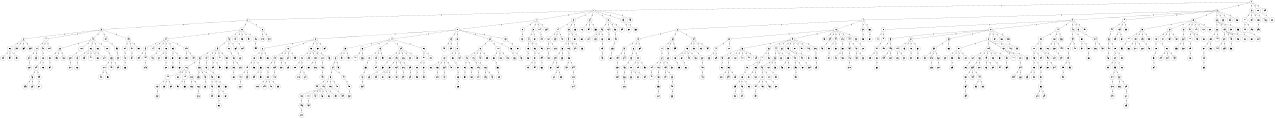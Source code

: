 graph G {
size="8.5,11;"
ratio = "expand;"
fixedsize="true;"
overlap="scale;"
node[shape=circle,width=.12,hight=.12,fontsize=12]
edge[fontsize=12]

0[label=" 0" color=black, pos="1.2891561,2.5296377!"];
1[label=" 1" color=black, pos="0.22985963,1.612766!"];
2[label=" 2" color=black, pos="1.7740941,0.088610846!"];
3[label=" 3" color=black, pos="2.5357298,2.0804408!"];
4[label=" 4" color=black, pos="1.9607809,2.0006525!"];
5[label=" 5" color=black, pos="1.0473861,1.2928749!"];
6[label=" 6" color=black, pos="1.193694,0.221572!"];
7[label=" 7" color=black, pos="0.63523016,1.464114!"];
8[label=" 8" color=black, pos="0.15183178,2.0282342!"];
9[label=" 9" color=black, pos="1.4302392,1.84769!"];
10[label=" 10" color=black, pos="1.0699763,0.71617069!"];
11[label=" 11" color=black, pos="0.28895199,0.51040862!"];
12[label=" 12" color=black, pos="0.33538658,2.9920928!"];
13[label=" 13" color=black, pos="2.2116177,0.99898541!"];
14[label=" 14" color=black, pos="2.8797845,0.18134596!"];
15[label=" 15" color=black, pos="1.0774977,0.43940087!"];
16[label=" 16" color=black, pos="1.6392118,1.6110209!"];
17[label=" 17" color=black, pos="1.1086353,1.2737843!"];
18[label=" 18" color=black, pos="0.39501183,1.7843178!"];
19[label=" 19" color=black, pos="0.78656646,2.9336967!"];
20[label=" 20" color=black, pos="2.8057876,0.50472575!"];
21[label=" 21" color=black, pos="1.2107572,0.42271697!"];
22[label=" 22" color=black, pos="0.72426857,1.6055564!"];
23[label=" 23" color=black, pos="0.24952295,1.0310958!"];
24[label=" 24" color=black, pos="1.5125923,2.9581857!"];
25[label=" 25" color=black, pos="0.10082761,0.79983935!"];
26[label=" 26" color=black, pos="0.22192501,1.1798033!"];
27[label=" 27" color=black, pos="2.8788837,1.1304445!"];
28[label=" 28" color=black, pos="0.039289448,1.7020765!"];
29[label=" 29" color=black, pos="0.13888144,2.3405884!"];
30[label=" 30" color=black, pos="1.7288564,2.6649163!"];
31[label=" 31" color=black, pos="0.99110207,1.8671141!"];
32[label=" 32" color=black, pos="2.3381287,0.12492209!"];
33[label=" 33" color=black, pos="1.0572698,1.9347958!"];
34[label=" 34" color=black, pos="1.5089186,0.28768627!"];
35[label=" 35" color=black, pos="1.228099,2.0724735!"];
36[label=" 36" color=black, pos="1.0533011,1.5174351!"];
37[label=" 37" color=black, pos="1.8993435,0.055332506!"];
38[label=" 38" color=black, pos="0.80416837,0.60657936!"];
39[label=" 39" color=black, pos="0.41626086,1.2989649!"];
40[label=" 40" color=black, pos="0.29899325,0.19334592!"];
41[label=" 41" color=black, pos="2.3486484,2.6354578!"];
42[label=" 42" color=black, pos="1.2427407,1.2453693!"];
43[label=" 43" color=black, pos="0.3412749,2.7382281!"];
44[label=" 44" color=black, pos="2.0923929,0.58675846!"];
45[label=" 45" color=black, pos="2.1136868,2.6199364!"];
46[label=" 46" color=black, pos="0.36233976,1.7131256!"];
47[label=" 47" color=black, pos="0.70020923,0.5329902!"];
48[label=" 48" color=black, pos="1.4359774,2.3554655!"];
49[label=" 49" color=black, pos="2.8544778,1.6421928!"];
50[label=" 50" color=black, pos="0.91406747,0.56805825!"];
51[label=" 51" color=black, pos="1.2054049,0.64991834!"];
52[label=" 52" color=black, pos="1.5619496,1.2895342!"];
53[label=" 53" color=black, pos="0.87876777,1.5934915!"];
54[label=" 54" color=black, pos="2.1359864,1.0197082!"];
55[label=" 55" color=black, pos="2.3187075,2.8353981!"];
56[label=" 56" color=black, pos="1.2790345,2.5393107!"];
57[label=" 57" color=black, pos="0.18178701,1.2307309!"];
58[label=" 58" color=black, pos="0.069065593,2.3511969!"];
59[label=" 59" color=black, pos="0.10507548,2.5722683!"];
60[label=" 60" color=black, pos="1.237792,0.34266144!"];
61[label=" 61" color=black, pos="0.77127319,0.3576673!"];
62[label=" 62" color=black, pos="2.2427701,0.74345524!"];
63[label=" 63" color=black, pos="2.9300738,0.31616252!"];
64[label=" 64" color=black, pos="0.76971701,1.3426206!"];
65[label=" 65" color=black, pos="0.036976718,0.047358494!"];
66[label=" 66" color=black, pos="0.37214057,0.38051283!"];
67[label=" 67" color=black, pos="2.3996705,1.1442411!"];
68[label=" 68" color=black, pos="1.8145837,1.7540223!"];
69[label=" 69" color=black, pos="1.4230555,0.49311649!"];
70[label=" 70" color=black, pos="2.4890651,0.22730315!"];
71[label=" 71" color=black, pos="1.8154251,2.6282472!"];
72[label=" 72" color=black, pos="0.39893889,2.5366461!"];
73[label=" 73" color=black, pos="0.54421921,2.5419579!"];
74[label=" 74" color=black, pos="2.98256,1.3935758!"];
75[label=" 75" color=black, pos="0.8752519,2.019693!"];
76[label=" 76" color=black, pos="2.0247195,2.2756925!"];
77[label=" 77" color=black, pos="1.8854049,1.1136006!"];
78[label=" 78" color=black, pos="1.0053807,0.79360883!"];
79[label=" 79" color=black, pos="0.8843694,0.40594791!"];
80[label=" 80" color=black, pos="0.39272375,2.7192239!"];
81[label=" 81" color=black, pos="0.52659864,2.8533027!"];
82[label=" 82" color=black, pos="0.18365256,1.8913891!"];
83[label=" 83" color=black, pos="0.78469552,2.7487401!"];
84[label=" 84" color=black, pos="1.6847975,1.25719!"];
85[label=" 85" color=black, pos="2.7932415,1.9446723!"];
86[label=" 86" color=black, pos="2.7116943,1.619428!"];
87[label=" 87" color=black, pos="2.1601372,1.879372!"];
88[label=" 88" color=black, pos="2.96797,1.4898039!"];
89[label=" 89" color=black, pos="1.8597777,0.0037272135!"];
90[label=" 90" color=black, pos="1.5899852,2.1023347!"];
91[label=" 91" color=black, pos="0.80619844,1.1840957!"];
92[label=" 92" color=black, pos="2.8755073,1.0611983!"];
93[label=" 93" color=black, pos="1.8120764,0.4673711!"];
94[label=" 94" color=black, pos="2.7441518,1.1198345!"];
95[label=" 95" color=black, pos="1.1121751,1.4571499!"];
96[label=" 96" color=black, pos="2.5978024,1.5747137!"];
97[label=" 97" color=black, pos="0.29006035,0.50101043!"];
98[label=" 98" color=black, pos="0.47355718,2.2547262!"];
99[label=" 99" color=black, pos="1.45442,0.77075151!"];
100[label=" 100" color=black, pos="1.8801077,0.99867618!"];
101[label=" 101" color=black, pos="1.8378204,1.2159549!"];
102[label=" 102" color=black, pos="1.5528464,1.4862611!"];
103[label=" 103" color=black, pos="2.3349958,1.7451665!"];
104[label=" 104" color=black, pos="2.8903647,2.3903784!"];
105[label=" 105" color=black, pos="2.898321,2.0604706!"];
106[label=" 106" color=black, pos="2.494734,2.6516338!"];
107[label=" 107" color=black, pos="0.75401881,1.2790813!"];
108[label=" 108" color=black, pos="0.25433513,2.3263107!"];
109[label=" 109" color=black, pos="2.7438048,2.6741277!"];
110[label=" 110" color=black, pos="0.87805487,2.9616727!"];
111[label=" 111" color=black, pos="0.10379972,2.1458489!"];
112[label=" 112" color=black, pos="2.0267194,2.1745895!"];
113[label=" 113" color=black, pos="1.4276162,2.2969187!"];
114[label=" 114" color=black, pos="1.5502569,1.8715042!"];
115[label=" 115" color=black, pos="1.3709379,1.9384023!"];
116[label=" 116" color=black, pos="0.42834292,1.7174285!"];
117[label=" 117" color=black, pos="2.8069785,1.4687989!"];
118[label=" 118" color=black, pos="2.5519449,2.8980841!"];
119[label=" 119" color=black, pos="2.1373107,1.6499091!"];
120[label=" 120" color=black, pos="0.58016035,1.0890705!"];
121[label=" 121" color=black, pos="1.0595586,2.9301267!"];
122[label=" 122" color=black, pos="1.3345417,2.9140912!"];
123[label=" 123" color=black, pos="0.95221629,2.3307525!"];
124[label=" 124" color=black, pos="2.1172064,1.5527069!"];
125[label=" 125" color=black, pos="1.4397372,1.6092182!"];
126[label=" 126" color=black, pos="1.4519773,1.6474267!"];
127[label=" 127" color=black, pos="0.5512353,0.7533181!"];
128[label=" 128" color=black, pos="0.12183429,0.13917216!"];
129[label=" 129" color=black, pos="1.2283778,2.7912083!"];
130[label=" 130" color=black, pos="0.87092969,0.26839899!"];
131[label=" 131" color=black, pos="0.55779294,0.20370519!"];
132[label=" 132" color=black, pos="0.6473325,0.59918418!"];
133[label=" 133" color=black, pos="1.7779178,0.078751731!"];
134[label=" 134" color=black, pos="1.7157047,2.8191831!"];
135[label=" 135" color=black, pos="1.0235142,0.39833563!"];
136[label=" 136" color=black, pos="1.4148898,2.3267414!"];
137[label=" 137" color=black, pos="0.60680664,0.20618709!"];
138[label=" 138" color=black, pos="2.8232492,0.30088232!"];
139[label=" 139" color=black, pos="1.0737376,0.056041461!"];
140[label=" 140" color=black, pos="1.2609996,1.8081397!"];
141[label=" 141" color=black, pos="0.86362805,1.2688126!"];
142[label=" 142" color=black, pos="0.61306991,2.8462727!"];
143[label=" 143" color=black, pos="0.66049694,2.7819326!"];
144[label=" 144" color=black, pos="1.7821162,2.7186544!"];
145[label=" 145" color=black, pos="0.22662368,0.86665915!"];
146[label=" 146" color=black, pos="1.3994276,1.430915!"];
147[label=" 147" color=black, pos="1.672129,1.1942353!"];
148[label=" 148" color=black, pos="1.1421821,2.972046!"];
149[label=" 149" color=black, pos="2.8892665,1.5851429!"];
150[label=" 150" color=black, pos="1.3288543,1.1389205!"];
151[label=" 151" color=black, pos="1.676024,1.0647381!"];
152[label=" 152" color=black, pos="2.0295271,1.847063!"];
153[label=" 153" color=black, pos="1.708234,2.3060237!"];
154[label=" 154" color=black, pos="1.8812636,0.58082674!"];
155[label=" 155" color=black, pos="0.22389519,2.4865212!"];
156[label=" 156" color=black, pos="1.777437,0.37188751!"];
157[label=" 157" color=black, pos="1.6994259,1.1690399!"];
158[label=" 158" color=black, pos="1.3884461,2.0176315!"];
159[label=" 159" color=black, pos="2.2288135,0.52261036!"];
160[label=" 160" color=black, pos="0.86576202,1.5144914!"];
161[label=" 161" color=black, pos="0.083395554,2.6816576!"];
162[label=" 162" color=black, pos="2.5574537,0.51805181!"];
163[label=" 163" color=black, pos="2.0375463,1.1474263!"];
164[label=" 164" color=black, pos="1.4631403,1.4816868!"];
165[label=" 165" color=black, pos="1.4763442,0.19084634!"];
166[label=" 166" color=black, pos="1.958687,0.92926049!"];
167[label=" 167" color=black, pos="2.2908474,0.44584106!"];
168[label=" 168" color=black, pos="2.8215442,1.7306054!"];
169[label=" 169" color=black, pos="0.78084748,0.86959898!"];
170[label=" 170" color=black, pos="1.6747473,2.1196502!"];
171[label=" 171" color=black, pos="2.3922238,0.5272769!"];
172[label=" 172" color=black, pos="1.7863902,2.0179302!"];
173[label=" 173" color=black, pos="2.6596903,0.12752475!"];
174[label=" 174" color=black, pos="2.4172544,1.8058778!"];
175[label=" 175" color=black, pos="2.5086561,1.8647111!"];
176[label=" 176" color=black, pos="1.2120513,2.2351401!"];
177[label=" 177" color=black, pos="0.0075794933,1.3312!"];
178[label=" 178" color=black, pos="2.4923899,1.3946204!"];
179[label=" 179" color=black, pos="2.7179266,1.7399778!"];
180[label=" 180" color=black, pos="2.9308609,0.76705116!"];
181[label=" 181" color=black, pos="1.9666845,0.20892856!"];
182[label=" 182" color=black, pos="0.95136114,2.0920407!"];
183[label=" 183" color=black, pos="0.26652517,1.7902175!"];
184[label=" 184" color=black, pos="2.5520683,1.4714752!"];
185[label=" 185" color=black, pos="1.1300967,1.2419746!"];
186[label=" 186" color=black, pos="1.2535253,1.5071003!"];
187[label=" 187" color=black, pos="1.5584922,2.4757686!"];
188[label=" 188" color=black, pos="1.0049861,2.0799045!"];
189[label=" 189" color=black, pos="2.1373957,2.3556095!"];
190[label=" 190" color=black, pos="2.3036393,1.548774!"];
191[label=" 191" color=black, pos="0.40440201,0.04874095!"];
192[label=" 192" color=black, pos="1.3643492,2.5161182!"];
193[label=" 193" color=black, pos="0.32289131,0.11693261!"];
194[label=" 194" color=black, pos="1.3946878,1.5478685!"];
195[label=" 195" color=black, pos="0.87111102,0.44253321!"];
196[label=" 196" color=black, pos="0.26645685,2.8477677!"];
197[label=" 197" color=black, pos="2.8112707,0.49260935!"];
198[label=" 198" color=black, pos="2.6510274,1.6850745!"];
199[label=" 199" color=black, pos="2.380375,2.0118998!"];
200[label=" 200" color=black, pos="2.2540316,2.2391702!"];
201[label=" 201" color=black, pos="0.28611075,1.1533395!"];
202[label=" 202" color=black, pos="2.9801357,2.6339785!"];
203[label=" 203" color=black, pos="0.7248451,1.7273439!"];
204[label=" 204" color=black, pos="2.5989494,1.3951545!"];
205[label=" 205" color=black, pos="0.77848876,2.5251301!"];
206[label=" 206" color=black, pos="0.92914723,0.48494557!"];
207[label=" 207" color=black, pos="2.9440201,2.0542464!"];
208[label=" 208" color=black, pos="2.0248633,1.7749747!"];
209[label=" 209" color=black, pos="2.6495195,1.9917726!"];
210[label=" 210" color=black, pos="0.62952222,0.48090198!"];
211[label=" 211" color=black, pos="0.70226286,2.3456693!"];
212[label=" 212" color=black, pos="0.78335738,2.7114324!"];
213[label=" 213" color=black, pos="2.6285876,2.9913623!"];
214[label=" 214" color=black, pos="2.4467671,0.86725702!"];
215[label=" 215" color=black, pos="2.9731532,2.588839!"];
216[label=" 216" color=black, pos="2.2149201,1.3089905!"];
217[label=" 217" color=black, pos="1.2921278,1.4940948!"];
218[label=" 218" color=black, pos="2.9265142,0.27601738!"];
219[label=" 219" color=black, pos="1.1832426,0.9299893!"];
220[label=" 220" color=black, pos="1.3625104,2.5284461!"];
221[label=" 221" color=black, pos="0.87798417,2.5488328!"];
222[label=" 222" color=black, pos="0.99611628,2.7155385!"];
223[label=" 223" color=black, pos="0.33759327,0.96728595!"];
224[label=" 224" color=black, pos="1.6681911,1.4169529!"];
225[label=" 225" color=black, pos="0.57703951,2.881969!"];
226[label=" 226" color=black, pos="1.8860445,2.1323307!"];
227[label=" 227" color=black, pos="1.7796731,0.035887058!"];
228[label=" 228" color=black, pos="1.7037417,2.1332815!"];
229[label=" 229" color=black, pos="0.084141585,2.9064771!"];
230[label=" 230" color=black, pos="1.0982041,1.0495273!"];
231[label=" 231" color=black, pos="0.92639316,1.9883107!"];
232[label=" 232" color=black, pos="2.2930897,1.5549033!"];
233[label=" 233" color=black, pos="2.3163114,2.3736829!"];
234[label=" 234" color=black, pos="2.5948587,0.27164294!"];
235[label=" 235" color=black, pos="2.5683336,1.5167152!"];
236[label=" 236" color=black, pos="1.8718632,2.8538011!"];
237[label=" 237" color=black, pos="2.332111,0.036262625!"];
238[label=" 238" color=black, pos="0.38229383,1.8661124!"];
239[label=" 239" color=black, pos="1.1026033,2.9032713!"];
240[label=" 240" color=black, pos="1.2596868,2.2658222!"];
241[label=" 241" color=black, pos="0.89504683,1.778354!"];
242[label=" 242" color=black, pos="1.1455188,1.8644373!"];
243[label=" 243" color=black, pos="1.3575269,2.9859276!"];
244[label=" 244" color=black, pos="1.0311493,0.18539488!"];
245[label=" 245" color=black, pos="0.60000679,0.79357527!"];
246[label=" 246" color=black, pos="0.30744746,0.29098761!"];
247[label=" 247" color=black, pos="1.5141107,1.8057437!"];
248[label=" 248" color=black, pos="0.65243342,1.3497956!"];
249[label=" 249" color=black, pos="1.7110711,1.0373858!"];
250[label=" 250" color=black, pos="2.1781465,0.57044218!"];
251[label=" 251" color=black, pos="0.28297564,2.7650636!"];
252[label=" 252" color=black, pos="0.39609836,1.6773851!"];
253[label=" 253" color=black, pos="0.17211598,1.9784058!"];
254[label=" 254" color=black, pos="0.13064806,2.8896142!"];
255[label=" 255" color=black, pos="2.4636523,2.4185563!"];
256[label=" 256" color=black, pos="0.76692381,1.6635659!"];
257[label=" 257" color=black, pos="0.89650153,1.3345848!"];
258[label=" 258" color=black, pos="0.60277479,2.6103216!"];
259[label=" 259" color=black, pos="0.46139667,1.1998753!"];
260[label=" 260" color=black, pos="1.3258436,2.8536002!"];
261[label=" 261" color=black, pos="0.34822089,2.9775231!"];
262[label=" 262" color=black, pos="2.1013993,0.12362775!"];
263[label=" 263" color=black, pos="0.56249508,0.68113729!"];
264[label=" 264" color=black, pos="0.31053597,0.80741379!"];
265[label=" 265" color=black, pos="2.0456549,0.28168558!"];
266[label=" 266" color=black, pos="1.0470255,2.5341801!"];
267[label=" 267" color=black, pos="0.26739232,0.36591718!"];
268[label=" 268" color=black, pos="2.611316,2.0911956!"];
269[label=" 269" color=black, pos="1.0515233,2.4384058!"];
270[label=" 270" color=black, pos="1.9358559,1.7179743!"];
271[label=" 271" color=black, pos="0.10421761,1.8277698!"];
272[label=" 272" color=black, pos="1.7438148,0.62179108!"];
273[label=" 273" color=black, pos="1.7771822,1.4378994!"];
274[label=" 274" color=black, pos="1.7954838,0.33262982!"];
275[label=" 275" color=black, pos="2.706135,0.65611209!"];
276[label=" 276" color=black, pos="0.91806437,2.2769879!"];
277[label=" 277" color=black, pos="0.81602633,2.1225104!"];
278[label=" 278" color=black, pos="2.2774272,2.2502331!"];
279[label=" 279" color=black, pos="2.2395962,2.7963984!"];
280[label=" 280" color=black, pos="1.7131866,2.7728807!"];
281[label=" 281" color=black, pos="2.3216662,1.3145765!"];
282[label=" 282" color=black, pos="0.18285964,1.1800261!"];
283[label=" 283" color=black, pos="1.3457533,0.2064457!"];
284[label=" 284" color=black, pos="2.5834459,1.2334053!"];
285[label=" 285" color=black, pos="0.19882726,0.1513544!"];
286[label=" 286" color=black, pos="0.19640032,1.8578994!"];
287[label=" 287" color=black, pos="1.4795905,1.4194075!"];
288[label=" 288" color=black, pos="2.0724873,0.68314597!"];
289[label=" 289" color=black, pos="2.4030682,0.51130346!"];
290[label=" 290" color=black, pos="2.6449287,2.4749225!"];
291[label=" 291" color=black, pos="1.5274678,1.2544997!"];
292[label=" 292" color=black, pos="1.1648018,2.5103858!"];
293[label=" 293" color=black, pos="1.8438207,2.8398836!"];
294[label=" 294" color=black, pos="2.0633278,2.4762175!"];
295[label=" 295" color=black, pos="2.3520807,2.7356955!"];
296[label=" 296" color=black, pos="1.0879131,1.8187215!"];
297[label=" 297" color=black, pos="2.4165639,1.0769092!"];
298[label=" 298" color=black, pos="1.0213545,1.0521746!"];
299[label=" 299" color=black, pos="1.2332,2.6597359!"];
300[label=" 300" color=black, pos="0.79457932,1.7616308!"];
301[label=" 301" color=black, pos="1.831862,1.6786211!"];
302[label=" 302" color=black, pos="0.29929727,0.4381081!"];
303[label=" 303" color=black, pos="2.0504636,0.075945975!"];
304[label=" 304" color=black, pos="1.592645,0.62935814!"];
305[label=" 305" color=black, pos="1.2246924,1.0707016!"];
306[label=" 306" color=black, pos="2.2580991,1.7948692!"];
307[label=" 307" color=black, pos="1.4295505,1.8893008!"];
308[label=" 308" color=black, pos="2.6247268,1.8625299!"];
309[label=" 309" color=black, pos="2.2524459,0.35177859!"];
310[label=" 310" color=black, pos="1.6959896,2.2031212!"];
311[label=" 311" color=black, pos="2.9636903,1.88483!"];
312[label=" 312" color=black, pos="0.17373461,0.56554427!"];
313[label=" 313" color=black, pos="0.22045546,0.6444739!"];
314[label=" 314" color=black, pos="2.759122,2.9698535!"];
315[label=" 315" color=black, pos="0.89394816,0.41280235!"];
316[label=" 316" color=black, pos="1.5100859,2.9752638!"];
317[label=" 317" color=black, pos="2.8164832,0.31427501!"];
318[label=" 318" color=black, pos="2.1169291,2.2589259!"];
319[label=" 319" color=black, pos="2.7964633,0.63695468!"];
320[label=" 320" color=black, pos="0.65794403,1.3686249!"];
321[label=" 321" color=black, pos="0.83874478,2.356954!"];
322[label=" 322" color=black, pos="0.45244193,1.7865393!"];
323[label=" 323" color=black, pos="2.1859618,2.8650651!"];
324[label=" 324" color=black, pos="0.47467389,2.4585795!"];
325[label=" 325" color=black, pos="0.16737124,1.8036298!"];
326[label=" 326" color=black, pos="2.2902507,0.36491967!"];
327[label=" 327" color=black, pos="2.2063116,0.056911966!"];
328[label=" 328" color=black, pos="2.2043733,1.7426551!"];
329[label=" 329" color=black, pos="0.43863576,2.6409849!"];
330[label=" 330" color=black, pos="2.4264166,2.2374678!"];
331[label=" 331" color=black, pos="1.6268659,1.3084262!"];
332[label=" 332" color=black, pos="2.9428617,0.39269682!"];
333[label=" 333" color=black, pos="1.5398602,1.3945333!"];
334[label=" 334" color=black, pos="2.2588823,1.9168249!"];
335[label=" 335" color=black, pos="2.7613273,1.3294494!"];
336[label=" 336" color=black, pos="0.39927376,2.0088187!"];
337[label=" 337" color=black, pos="1.1717137,1.7289872!"];
338[label=" 338" color=black, pos="1.0773278,0.21050878!"];
339[label=" 339" color=black, pos="0.068987833,1.8057335!"];
340[label=" 340" color=black, pos="0.28594063,2.1220825!"];
341[label=" 341" color=black, pos="0.39475689,2.6559117!"];
342[label=" 342" color=black, pos="1.2760687,0.11883297!"];
343[label=" 343" color=black, pos="1.5464734,1.0030965!"];
344[label=" 344" color=black, pos="0.52038697,1.7836567!"];
345[label=" 345" color=black, pos="1.6617188,2.2902309!"];
346[label=" 346" color=black, pos="1.4790989,2.4432403!"];
347[label=" 347" color=black, pos="0.019674683,1.5599363!"];
348[label=" 348" color=black, pos="1.4474041,2.1314161!"];
349[label=" 349" color=black, pos="2.1986345,1.4958002!"];
350[label=" 350" color=black, pos="0.36006431,0.51209907!"];
351[label=" 351" color=black, pos="1.0629156,0.85228485!"];
352[label=" 352" color=black, pos="1.5271108,0.27540317!"];
353[label=" 353" color=black, pos="0.14858542,1.9278763!"];
354[label=" 354" color=black, pos="1.0663738,0.17577102!"];
355[label=" 355" color=black, pos="1.6200904,0.39166383!"];
356[label=" 356" color=black, pos="2.417726,1.9096556!"];
357[label=" 357" color=black, pos="2.3104077,1.0910636!"];
358[label=" 358" color=black, pos="1.0200889,0.57700973!"];
359[label=" 359" color=black, pos="2.1183582,1.666307!"];
360[label=" 360" color=black, pos="1.0652361,1.8342987!"];
361[label=" 361" color=black, pos="2.5073443,2.8415058!"];
362[label=" 362" color=black, pos="2.1332917,0.65976663!"];
363[label=" 363" color=black, pos="1.7529841,0.82087668!"];
364[label=" 364" color=black, pos="1.5745104,0.78707058!"];
365[label=" 365" color=black, pos="1.1359881,0.55539015!"];
366[label=" 366" color=black, pos="2.4812968,1.2390814!"];
367[label=" 367" color=black, pos="1.5616945,2.2451241!"];
368[label=" 368" color=black, pos="0.8470986,1.8407521!"];
369[label=" 369" color=black, pos="1.8415979,0.92816099!"];
370[label=" 370" color=black, pos="1.6995348,0.72827167!"];
371[label=" 371" color=black, pos="1.6393581,1.623229!"];
372[label=" 372" color=black, pos="2.2796806,2.0987866!"];
373[label=" 373" color=black, pos="1.2884337,1.5717456!"];
374[label=" 374" color=black, pos="0.78657664,2.3693855!"];
375[label=" 375" color=black, pos="1.7162155,1.9752017!"];
376[label=" 376" color=black, pos="2.6939325,1.917757!"];
377[label=" 377" color=black, pos="0.49821163,1.51042!"];
378[label=" 378" color=black, pos="2.4338456,0.65026526!"];
379[label=" 379" color=black, pos="2.78784,2.2870722!"];
380[label=" 380" color=black, pos="0.68379382,2.4831893!"];
381[label=" 381" color=black, pos="2.0400356,2.7419581!"];
382[label=" 382" color=black, pos="0.86576205,2.1748833!"];
383[label=" 383" color=black, pos="1.7258533,0.14529164!"];
384[label=" 384" color=black, pos="1.9660387,0.95531622!"];
385[label=" 385" color=black, pos="1.9089666,2.6619967!"];
386[label=" 386" color=black, pos="0.7044279,2.4160159!"];
387[label=" 387" color=black, pos="0.58575623,1.5597886!"];
388[label=" 388" color=black, pos="1.0889469,0.2417776!"];
389[label=" 389" color=black, pos="0.097912878,2.9555947!"];
390[label=" 390" color=black, pos="2.0950792,2.5456525!"];
391[label=" 391" color=black, pos="1.280563,2.2407183!"];
392[label=" 392" color=black, pos="2.7539927,2.710852!"];
393[label=" 393" color=black, pos="2.6617707,2.0057715!"];
394[label=" 394" color=black, pos="2.6851107,0.85846655!"];
395[label=" 395" color=black, pos="1.1248754,2.540417!"];
396[label=" 396" color=black, pos="0.46123302,2.3428047!"];
397[label=" 397" color=black, pos="0.76593027,2.5228208!"];
398[label=" 398" color=black, pos="0.42887736,0.681942!"];
399[label=" 399" color=black, pos="2.7594174,1.956042!"];
400[label=" 400" color=black, pos="0.11869478,2.1763694!"];
401[label=" 401" color=black, pos="2.0397427,2.1466641!"];
402[label=" 402" color=black, pos="0.60392821,2.9957204!"];
403[label=" 403" color=black, pos="2.4233858,1.9426259!"];
404[label=" 404" color=black, pos="0.31833204,2.4437647!"];
405[label=" 405" color=black, pos="1.5838299,1.9452718!"];
406[label=" 406" color=black, pos="1.0350588,0.72214763!"];
407[label=" 407" color=black, pos="2.5498741,0.3078863!"];
408[label=" 408" color=black, pos="1.3450836,0.44903439!"];
409[label=" 409" color=black, pos="0.66639656,0.10967985!"];
410[label=" 410" color=black, pos="1.6008292,0.99912837!"];
411[label=" 411" color=black, pos="2.6415377,0.90883382!"];
412[label=" 412" color=black, pos="0.2271848,1.0441321!"];
413[label=" 413" color=black, pos="1.3191841,1.823722!"];
414[label=" 414" color=black, pos="2.6166177,2.1487191!"];
415[label=" 415" color=black, pos="2.2240593,0.83506068!"];
416[label=" 416" color=black, pos="1.9408611,2.9539693!"];
417[label=" 417" color=black, pos="0.8797936,0.87758239!"];
418[label=" 418" color=black, pos="2.1690495,2.5048378!"];
419[label=" 419" color=black, pos="2.818465,1.7704569!"];
420[label=" 420" color=black, pos="1.7662702,0.85666455!"];
421[label=" 421" color=black, pos="0.80399283,2.4396971!"];
422[label=" 422" color=black, pos="1.2262563,0.58710233!"];
423[label=" 423" color=black, pos="2.0450215,1.0194585!"];
424[label=" 424" color=black, pos="0.70625808,2.5931402!"];
425[label=" 425" color=black, pos="1.037077,2.0666745!"];
426[label=" 426" color=black, pos="0.34743335,0.016713654!"];
427[label=" 427" color=black, pos="0.98518396,0.21154815!"];
428[label=" 428" color=black, pos="2.6017595,0.83690837!"];
429[label=" 429" color=black, pos="2.7485993,2.8263629!"];
430[label=" 430" color=black, pos="2.8650216,1.4251711!"];
431[label=" 431" color=black, pos="0.8356282,2.8959258!"];
432[label=" 432" color=black, pos="0.41805751,2.127938!"];
433[label=" 433" color=black, pos="0.95978856,2.661261!"];
434[label=" 434" color=black, pos="1.7661248,1.4731203!"];
435[label=" 435" color=black, pos="0.46514525,2.5027629!"];
436[label=" 436" color=black, pos="0.75288112,2.4726571!"];
437[label=" 437" color=black, pos="0.6162767,1.476336!"];
438[label=" 438" color=black, pos="1.7124852,1.3913415!"];
439[label=" 439" color=black, pos="2.3461368,0.089999645!"];
440[label=" 440" color=black, pos="0.77633324,0.21932881!"];
441[label=" 441" color=black, pos="1.4125501,2.0433437!"];
442[label=" 442" color=black, pos="2.5585645,0.92998358!"];
443[label=" 443" color=black, pos="0.2011324,0.090614555!"];
444[label=" 444" color=black, pos="2.7724177,0.45549392!"];
445[label=" 445" color=black, pos="0.86229163,2.8699927!"];
446[label=" 446" color=black, pos="0.833337,2.1228902!"];
447[label=" 447" color=black, pos="2.5486015,0.94366802!"];
448[label=" 448" color=black, pos="0.43082741,0.0610565!"];
449[label=" 449" color=black, pos="1.0435867,0.022052329!"];
450[label=" 450" color=black, pos="0.62086419,1.625861!"];
451[label=" 451" color=black, pos="0.38478234,2.7760101!"];
452[label=" 452" color=black, pos="0.27974723,0.54589436!"];
453[label=" 453" color=black, pos="2.1633339,1.7168156!"];
454[label=" 454" color=black, pos="0.67722126,2.1761447!"];
455[label=" 455" color=black, pos="2.0525956,0.55075743!"];
456[label=" 456" color=black, pos="1.2828095,0.32680049!"];
457[label=" 457" color=black, pos="1.7162141,1.9285474!"];
458[label=" 458" color=black, pos="2.3008887,0.15907491!"];
459[label=" 459" color=black, pos="2.270884,1.8428711!"];
460[label=" 460" color=black, pos="2.166589,0.69267011!"];
461[label=" 461" color=black, pos="2.8046525,1.3265939!"];
462[label=" 462" color=black, pos="1.2491916,1.7076965!"];
463[label=" 463" color=black, pos="2.6225512,1.7852102!"];
464[label=" 464" color=black, pos="0.87026785,1.231757!"];
465[label=" 465" color=black, pos="0.46086346,0.92356033!"];
466[label=" 466" color=black, pos="1.7147129,1.4474232!"];
467[label=" 467" color=black, pos="1.0177203,0.53622814!"];
468[label=" 468" color=black, pos="0.67905975,0.51423223!"];
469[label=" 469" color=black, pos="2.638384,1.965586!"];
470[label=" 470" color=black, pos="1.3435646,0.1893627!"];
471[label=" 471" color=black, pos="2.9317364,1.8714766!"];
472[label=" 472" color=black, pos="2.0865835,2.3884862!"];
473[label=" 473" color=black, pos="2.263538,2.3091991!"];
474[label=" 474" color=black, pos="2.3946818,2.9638478!"];
475[label=" 475" color=black, pos="0.04691668,2.5967113!"];
476[label=" 476" color=black, pos="0.72897415,1.2096887!"];
477[label=" 477" color=black, pos="1.9517697,0.25493369!"];
478[label=" 478" color=black, pos="1.8485571,0.26145016!"];
479[label=" 479" color=black, pos="1.4188692,1.5822978!"];
480[label=" 480" color=black, pos="0.23616039,2.0528997!"];
481[label=" 481" color=black, pos="2.2828306,1.4779493!"];
482[label=" 482" color=black, pos="2.1187212,0.089914432!"];
483[label=" 483" color=black, pos="1.941873,1.8916143!"];
484[label=" 484" color=black, pos="2.7975693,2.0382053!"];
485[label=" 485" color=black, pos="1.2765776,0.044673306!"];
486[label=" 486" color=black, pos="1.7374354,1.9054283!"];
487[label=" 487" color=black, pos="0.43905025,2.6617573!"];
488[label=" 488" color=black, pos="1.4585101,2.1749091!"];
489[label=" 489" color=black, pos="0.076755801,0.41885304!"];
490[label=" 490" color=black, pos="0.094655433,1.3611148!"];
491[label=" 491" color=black, pos="1.1953932,0.70737554!"];
492[label=" 492" color=black, pos="2.354032,0.7423016!"];
493[label=" 493" color=black, pos="1.0387198,0.7557444!"];
494[label=" 494" color=black, pos="1.0930984,0.93245974!"];
495[label=" 495" color=black, pos="2.1488988,2.2073593!"];
496[label=" 496" color=black, pos="1.3088741,2.3487495!"];
497[label=" 497" color=black, pos="1.0351267,2.5811068!"];
498[label=" 498" color=black, pos="2.27637,1.1663105!"];
499[label=" 499" color=black, pos="2.1949507,2.4647259!"];
500[label=" 500" color=black, pos="1.6192669,1.1795924!"];
501[label=" 501" color=black, pos="1.9940024,2.4341418!"];
502[label=" 502" color=black, pos="2.5965095,1.6192493!"];
503[label=" 503" color=black, pos="0.96081861,0.35281712!"];
504[label=" 504" color=black, pos="0.20887695,1.6553225!"];
505[label=" 505" color=black, pos="2.4691692,1.3737858!"];
506[label=" 506" color=black, pos="1.178651,2.2173025!"];
507[label=" 507" color=black, pos="0.41378239,0.92258447!"];
508[label=" 508" color=black, pos="0.88905582,2.691036!"];
509[label=" 509" color=black, pos="2.0375136,1.9701589!"];
510[label=" 510" color=black, pos="2.4917793,1.3794314!"];
511[label=" 511" color=black, pos="1.4160169,0.7222906!"];
512[label=" 512" color=black, pos="2.4338151,2.8688974!"];
513[label=" 513" color=black, pos="0.61404252,2.6485236!"];
514[label=" 514" color=black, pos="2.7827795,2.1662953!"];
515[label=" 515" color=black, pos="1.5478544,2.2296112!"];
516[label=" 516" color=black, pos="0.19105659,2.3199684!"];
517[label=" 517" color=black, pos="2.0458249,0.86259336!"];
518[label=" 518" color=black, pos="1.8795356,0.99020213!"];
519[label=" 519" color=black, pos="1.9742732,2.9204462!"];
520[label=" 520" color=black, pos="2.0901059,1.3110727!"];
521[label=" 521" color=black, pos="1.0320269,0.49684192!"];
522[label=" 522" color=black, pos="0.82542239,2.0113683!"];
523[label=" 523" color=black, pos="2.7520169,0.81018709!"];
524[label=" 524" color=black, pos="2.1616266,1.1716437!"];
525[label=" 525" color=black, pos="1.4202828,1.7450557!"];
526[label=" 526" color=black, pos="1.2762618,2.5953708!"];
527[label=" 527" color=black, pos="2.4477506,2.6586235!"];
528[label=" 528" color=black, pos="1.3051606,1.2420048!"];
529[label=" 529" color=black, pos="2.9292925,2.1519939!"];
530[label=" 530" color=black, pos="2.4019839,0.12799172!"];
531[label=" 531" color=black, pos="1.4043416,1.0970744!"];
532[label=" 532" color=black, pos="2.0683343,0.77341971!"];
533[label=" 533" color=black, pos="2.3029552,0.78843554!"];
534[label=" 534" color=black, pos="1.2537333,2.8297521!"];
535[label=" 535" color=black, pos="2.8996233,2.2393403!"];
536[label=" 536" color=black, pos="1.4580718,0.54197144!"];
537[label=" 537" color=black, pos="2.2201919,2.1420792!"];
538[label=" 538" color=black, pos="0.85732742,0.77617665!"];
539[label=" 539" color=black, pos="0.2082497,1.8276372!"];
540[label=" 540" color=black, pos="2.1419691,1.7652012!"];
541[label=" 541" color=black, pos="1.1195323,1.0241413!"];
542[label=" 542" color=black, pos="1.937443,2.0747495!"];
543[label=" 543" color=black, pos="1.342269,1.0418503!"];
544[label=" 544" color=black, pos="2.7954349,1.187705!"];
545[label=" 545" color=black, pos="0.27778703,1.6378025!"];
546[label=" 546" color=black, pos="0.59985509,0.39678347!"];
547[label=" 547" color=black, pos="0.28723017,2.0846888!"];
548[label=" 548" color=black, pos="1.8254776,0.87412356!"];
549[label=" 549" color=black, pos="2.4035267,1.3182756!"];
550[label=" 550" color=black, pos="1.7521583,2.1780361!"];
551[label=" 551" color=black, pos="0.70711477,2.8947681!"];
552[label=" 552" color=black, pos="0.8037081,2.5181763!"];
553[label=" 553" color=black, pos="2.4122573,0.21660957!"];
554[label=" 554" color=black, pos="1.569958,1.8202172!"];
555[label=" 555" color=black, pos="0.83781374,0.28638746!"];
556[label=" 556" color=black, pos="0.75479595,0.60830132!"];
557[label=" 557" color=black, pos="0.058775899,0.49929234!"];
558[label=" 558" color=black, pos="0.31960193,2.9053615!"];
559[label=" 559" color=black, pos="0.89721477,1.5292663!"];
560[label=" 560" color=black, pos="0.88260264,2.782418!"];
561[label=" 561" color=black, pos="1.2034215,1.3069723!"];
562[label=" 562" color=black, pos="1.6124206,1.6305678!"];
563[label=" 563" color=black, pos="0.032095462,1.1135257!"];
564[label=" 564" color=black, pos="0.077466258,2.945214!"];
565[label=" 565" color=black, pos="1.6484039,1.9471764!"];
566[label=" 566" color=black, pos="2.1218348,2.9947226!"];
567[label=" 567" color=black, pos="0.6526674,2.7199724!"];
568[label=" 568" color=black, pos="2.5714316,2.83013!"];
569[label=" 569" color=black, pos="2.501418,1.5482327!"];
570[label=" 570" color=black, pos="0.26429179,2.564073!"];
571[label=" 571" color=black, pos="1.0957557,0.083278666!"];
572[label=" 572" color=black, pos="0.3994257,1.3094641!"];
573[label=" 573" color=black, pos="0.47299909,2.0158355!"];
574[label=" 574" color=black, pos="2.1091783,1.6138835!"];
575[label=" 575" color=black, pos="2.5345469,0.29711578!"];
576[label=" 576" color=black, pos="0.83624632,2.8808316!"];
577[label=" 577" color=black, pos="1.2643481,2.4515029!"];
578[label=" 578" color=black, pos="0.60786477,0.82502712!"];
579[label=" 579" color=black, pos="2.6931746,1.8768424!"];
580[label=" 580" color=black, pos="1.9367985,0.14042989!"];
581[label=" 581" color=black, pos="0.44294704,1.0046315!"];
582[label=" 582" color=black, pos="1.1668234,1.3139711!"];
583[label=" 583" color=black, pos="1.9523708,0.80734877!"];
584[label=" 584" color=black, pos="1.7383326,2.1262814!"];
585[label=" 585" color=black, pos="0.11724467,2.5313206!"];
586[label=" 586" color=black, pos="1.5933603,2.4287299!"];
587[label=" 587" color=black, pos="2.2646535,0.37913513!"];
588[label=" 588" color=black, pos="0.49187892,1.6112495!"];
589[label=" 589" color=black, pos="0.67583037,2.4869513!"];
590[label=" 590" color=black, pos="1.2343959,0.54402403!"];
591[label=" 591" color=black, pos="0.41200928,1.9753839!"];
592[label=" 592" color=black, pos="2.0395532,2.1530226!"];
593[label=" 593" color=black, pos="2.6794497,1.8819073!"];
594[label=" 594" color=black, pos="1.0406909,1.5593448!"];
595[label=" 595" color=black, pos="1.6162096,2.5067963!"];
596[label=" 596" color=black, pos="2.458045,0.042914439!"];
597[label=" 597" color=black, pos="2.7339268,1.9765291!"];
598[label=" 598" color=black, pos="1.3307882,0.15508949!"];
599[label=" 599" color=black, pos="1.8719259,0.89313936!"];
600[label=" 600" color=black, pos="2.2321386,1.0682769!"];
601[label=" 601" color=black, pos="0.73050516,1.1843982!"];
602[label=" 602" color=black, pos="1.2608214,2.0765404!"];
603[label=" 603" color=black, pos="1.682223,1.9851195!"];
604[label=" 604" color=black, pos="1.7013825,0.27414329!"];
605[label=" 605" color=black, pos="2.5578997,2.4036321!"];
606[label=" 606" color=black, pos="1.7712255,0.63148528!"];
607[label=" 607" color=black, pos="2.6891949,1.5546304!"];
608[label=" 608" color=black, pos="0.57078662,2.8329218!"];
609[label=" 609" color=black, pos="1.5730916,0.072487813!"];
610[label=" 610" color=black, pos="1.7610631,2.710944!"];
611[label=" 611" color=black, pos="0.73236482,0.58355404!"];
612[label=" 612" color=black, pos="2.7240974,2.8690566!"];
613[label=" 613" color=black, pos="0.1083697,1.1706848!"];
614[label=" 614" color=black, pos="0.83141019,2.5227465!"];
615[label=" 615" color=black, pos="2.3267948,0.44193857!"];
616[label=" 616" color=black, pos="2.7002844,1.1988732!"];
617[label=" 617" color=black, pos="1.2921804,2.1072889!"];
618[label=" 618" color=black, pos="0.42038915,2.4965296!"];
619[label=" 619" color=black, pos="2.5142963,0.58650126!"];
620[label=" 620" color=black, pos="0.93778096,0.52039068!"];
621[label=" 621" color=black, pos="2.7282465,2.9257458!"];
622[label=" 622" color=black, pos="1.4932457,2.0802617!"];
623[label=" 623" color=black, pos="1.5258694,1.7176218!"];
624[label=" 624" color=black, pos="0.79706066,0.49952963!"];
625[label=" 625" color=black, pos="2.187856,1.1424846!"];
626[label=" 626" color=black, pos="0.4250514,1.7609991!"];
627[label=" 627" color=black, pos="0.71909779,2.1777414!"];
628[label=" 628" color=black, pos="2.8030582,1.7030294!"];
629[label=" 629" color=black, pos="1.3892076,0.090961329!"];
630[label=" 630" color=black, pos="1.0772676,2.7024936!"];
631[label=" 631" color=black, pos="1.6934234,2.8292907!"];
632[label=" 632" color=black, pos="1.3366104,1.5797251!"];
633[label=" 633" color=black, pos="1.9356388,2.1327115!"];
634[label=" 634" color=black, pos="0.36122382,2.3000379!"];
635[label=" 635" color=black, pos="1.2412109,2.7372004!"];
636[label=" 636" color=black, pos="2.1759113,1.5755737!"];
637[label=" 637" color=black, pos="2.069005,0.44757213!"];
638[label=" 638" color=black, pos="1.8377581,1.7494096!"];
639[label=" 639" color=black, pos="0.5701812,2.0216655!"];
640[label=" 640" color=black, pos="0.90752057,1.431258!"];
641[label=" 641" color=black, pos="2.3236003,1.2038496!"];
642[label=" 642" color=black, pos="0.45768001,2.7651457!"];
643[label=" 643" color=black, pos="1.9816669,1.74316!"];
644[label=" 644" color=black, pos="0.94257581,0.72269715!"];
645[label=" 645" color=black, pos="0.98526873,0.15785343!"];
646[label=" 646" color=black, pos="2.320335,0.35420831!"];
647[label=" 647" color=black, pos="1.4859633,1.7973079!"];
648[label=" 648" color=black, pos="0.9772644,2.2366433!"];
649[label=" 649" color=black, pos="1.7925353,0.98568873!"];
650[label=" 650" color=black, pos="0.94438049,2.9491062!"];
651[label=" 651" color=black, pos="2.2531805,0.083625614!"];
652[label=" 652" color=black, pos="1.0109998,2.2073371!"];
653[label=" 653" color=black, pos="1.976592,0.8192954!"];
654[label=" 654" color=black, pos="1.2724535,0.18744332!"];
655[label=" 655" color=black, pos="2.5493775,0.15190067!"];
656[label=" 656" color=black, pos="2.213317,0.82750657!"];
657[label=" 657" color=black, pos="1.8290368,0.25606761!"];
658[label=" 658" color=black, pos="1.5640297,1.6994647!"];
659[label=" 659" color=black, pos="2.89744,0.012966427!"];
660[label=" 660" color=black, pos="1.5894131,0.90470834!"];
661[label=" 661" color=black, pos="1.585494,1.8629322!"];
662[label=" 662" color=black, pos="2.8975075,1.6163644!"];
663[label=" 663" color=black, pos="1.0351267,2.9735269!"];
664[label=" 664" color=black, pos="1.156809,2.254296!"];
665[label=" 665" color=black, pos="0.61422876,1.7592631!"];
666[label=" 666" color=black, pos="2.7155374,2.9954686!"];
667[label=" 667" color=black, pos="1.2418181,0.52141718!"];
668[label=" 668" color=black, pos="1.2287386,1.3972363!"];
669[label=" 669" color=black, pos="2.1501293,1.6721801!"];
670[label=" 670" color=black, pos="1.3105441,1.4945217!"];
671[label=" 671" color=black, pos="1.0568095,2.5941145!"];
672[label=" 672" color=black, pos="0.26908204,2.1994642!"];
673[label=" 673" color=black, pos="0.35877415,0.061569269!"];
674[label=" 674" color=black, pos="2.4174552,2.687289!"];
675[label=" 675" color=black, pos="0.065472965,2.4905045!"];
676[label=" 676" color=black, pos="1.6348317,1.1084441!"];
677[label=" 677" color=black, pos="0.14790939,2.8325977!"];
678[label=" 678" color=black, pos="0.069168739,0.8041242!"];
679[label=" 679" color=black, pos="2.795168,1.3395967!"];
680[label=" 680" color=black, pos="2.2466492,1.9475608!"];
681[label=" 681" color=black, pos="2.4977883,0.67973493!"];
682[label=" 682" color=black, pos="1.066168,2.5745168!"];
683[label=" 683" color=black, pos="1.5757301,0.42585247!"];
684[label=" 684" color=black, pos="1.9527622,1.9955228!"];
685[label=" 685" color=black, pos="2.3149208,1.559125!"];
686[label=" 686" color=black, pos="2.1552398,0.51006782!"];
687[label=" 687" color=black, pos="2.7614879,2.0146578!"];
688[label=" 688" color=black, pos="2.3887255,0.61356043!"];
689[label=" 689" color=black, pos="2.9713486,1.8017573!"];
690[label=" 690" color=black, pos="0.66031929,2.1691575!"];
691[label=" 691" color=black, pos="0.44129545,2.4466112!"];
692[label=" 692" color=black, pos="2.1293066,1.4947292!"];
693[label=" 693" color=black, pos="2.2702544,0.82831699!"];
694[label=" 694" color=black, pos="2.4171034,1.375902!"];
695[label=" 695" color=black, pos="0.18804934,2.1867284!"];
696[label=" 696" color=black, pos="1.3527783,0.46328866!"];
697[label=" 697" color=black, pos="2.0935842,2.3616435!"];
698[label=" 698" color=black, pos="2.6413201,2.9899529!"];
699[label=" 699" color=black, pos="2.1258111,2.4766732!"];
0--1[label="1"]
0--3[label="1"]
0--31[label="1"]
0--170[label="1"]
0--349[label="1"]
1--2[label="1"]
1--7[label="1"]
1--13[label="1"]
1--64[label="1"]
1--67[label="1"]
1--239[label="1"]
1--445[label="1"]
2--5[label="1"]
2--22[label="1"]
2--80[label="1"]
3--4[label="1"]
3--9[label="1"]
3--19[label="1"]
3--23[label="1"]
3--66[label="1"]
3--373[label="1"]
3--564[label="1"]
3--566[label="1"]
4--6[label="1"]
4--18[label="1"]
4--30[label="1"]
4--588[label="1"]
5--8[label="1"]
5--10[label="1"]
5--40[label="1"]
5--124[label="1"]
5--193[label="1"]
6--15[label="1"]
6--33[label="1"]
6--34[label="1"]
7--11[label="1"]
7--20[label="1"]
7--37[label="1"]
7--174[label="1"]
7--634[label="1"]
8--208[label="1"]
8--342[label="1"]
8--359[label="1"]
8--589[label="1"]
9--21[label="1"]
9--27[label="1"]
9--41[label="1"]
9--48[label="1"]
9--73[label="1"]
9--191[label="1"]
10--12[label="1"]
10--92[label="1"]
10--204[label="1"]
11--16[label="1"]
11--17[label="1"]
11--25[label="1"]
11--26[label="1"]
11--60[label="1"]
11--130[label="1"]
12--341[label="1"]
12--548[label="1"]
13--14[label="1"]
13--32[label="1"]
13--685[label="1"]
14--167[label="1"]
14--357[label="1"]
14--421[label="1"]
15--54[label="1"]
15--86[label="1"]
15--689[label="1"]
16--76[label="1"]
16--118[label="1"]
16--152[label="1"]
16--230[label="1"]
16--604[label="1"]
17--52[label="1"]
17--62[label="1"]
17--75[label="1"]
17--89[label="1"]
17--108[label="1"]
18--28[label="1"]
18--29[label="1"]
18--35[label="1"]
18--39[label="1"]
18--94[label="1"]
18--248[label="1"]
18--444[label="1"]
18--578[label="1"]
19--49[label="1"]
19--169[label="1"]
19--573[label="1"]
20--215[label="1"]
21--70[label="1"]
21--79[label="1"]
22--24[label="1"]
22--46[label="1"]
22--142[label="1"]
22--253[label="1"]
22--291[label="1"]
22--428[label="1"]
23--50[label="1"]
23--51[label="1"]
23--57[label="1"]
23--91[label="1"]
23--141[label="1"]
23--172[label="1"]
23--670[label="1"]
24--43[label="1"]
24--74[label="1"]
24--157[label="1"]
24--162[label="1"]
24--165[label="1"]
24--242[label="1"]
25--440[label="1"]
25--697[label="1"]
26--72[label="1"]
27--55[label="1"]
27--61[label="1"]
27--65[label="1"]
27--87[label="1"]
27--207[label="1"]
27--386[label="1"]
27--523[label="1"]
28--47[label="1"]
28--121[label="1"]
29--36[label="1"]
29--38[label="1"]
29--44[label="1"]
29--63[label="1"]
29--195[label="1"]
29--277[label="1"]
29--407[label="1"]
29--473[label="1"]
29--508[label="1"]
30--563[label="1"]
31--107[label="1"]
31--224[label="1"]
31--233[label="1"]
31--436[label="1"]
32--45[label="1"]
32--362[label="1"]
32--683[label="1"]
33--77[label="1"]
33--322[label="1"]
33--399[label="1"]
34--103[label="1"]
34--231[label="1"]
34--375[label="1"]
34--434[label="1"]
36--96[label="1"]
36--220[label="1"]
36--261[label="1"]
36--417[label="1"]
36--491[label="1"]
36--644[label="1"]
37--42[label="1"]
37--607[label="1"]
38--71[label="1"]
38--426[label="1"]
39--432[label="1"]
40--68[label="1"]
40--102[label="1"]
40--126[label="1"]
40--186[label="1"]
40--202[label="1"]
41--106[label="1"]
41--260[label="1"]
41--556[label="1"]
42--123[label="1"]
42--136[label="1"]
42--406[label="1"]
43--209[label="1"]
43--494[label="1"]
44--53[label="1"]
44--378[label="1"]
44--385[label="1"]
45--58[label="1"]
45--125[label="1"]
45--347[label="1"]
45--363[label="1"]
46--69[label="1"]
46--178[label="1"]
46--684[label="1"]
47--530[label="1"]
47--629[label="1"]
48--59[label="1"]
48--332[label="1"]
49--56[label="1"]
50--100[label="1"]
50--150[label="1"]
50--293[label="1"]
50--503[label="1"]
51--113[label="1"]
51--211[label="1"]
51--354[label="1"]
51--460[label="1"]
52--82[label="1"]
52--451[label="1"]
52--590[label="1"]
53--93[label="1"]
53--180[label="1"]
53--356[label="1"]
54--159[label="1"]
54--344[label="1"]
55--192[label="1"]
55--493[label="1"]
56--90[label="1"]
56--120[label="1"]
57--384[label="1"]
58--309[label="1"]
58--552[label="1"]
59--187[label="1"]
59--411[label="1"]
60--78[label="1"]
60--117[label="1"]
60--156[label="1"]
61--119[label="1"]
61--153[label="1"]
61--181[label="1"]
61--361[label="1"]
62--401[label="1"]
62--558[label="1"]
63--437[label="1"]
64--161[label="1"]
64--294[label="1"]
64--533[label="1"]
65--334[label="1"]
65--625[label="1"]
66--88[label="1"]
66--189[label="1"]
66--310[label="1"]
66--335[label="1"]
67--95[label="1"]
67--164[label="1"]
67--238[label="1"]
67--694[label="1"]
68--372[label="1"]
68--398[label="1"]
68--468[label="1"]
69--83[label="1"]
69--104[label="1"]
69--133[label="1"]
69--477[label="1"]
69--505[label="1"]
71--131[label="1"]
71--283[label="1"]
72--137[label="1"]
72--308[label="1"]
72--514[label="1"]
73--314[label="1"]
75--112[label="1"]
75--134[label="1"]
75--390[label="1"]
76--182[label="1"]
76--295[label="1"]
76--656[label="1"]
77--81[label="1"]
78--146[label="1"]
78--173[label="1"]
78--404[label="1"]
78--525[label="1"]
79--147[label="1"]
80--275[label="1"]
80--570[label="1"]
81--114[label="1"]
81--115[label="1"]
81--139[label="1"]
81--531[label="1"]
82--84[label="1"]
82--98[label="1"]
83--116[label="1"]
83--338[label="1"]
84--85[label="1"]
84--97[label="1"]
85--99[label="1"]
85--148[label="1"]
85--205[label="1"]
85--470[label="1"]
86--135[label="1"]
86--210[label="1"]
87--101[label="1"]
87--109[label="1"]
87--132[label="1"]
87--478[label="1"]
88--265[label="1"]
88--419[label="1"]
89--128[label="1"]
89--198[label="1"]
89--306[label="1"]
89--370[label="1"]
89--423[label="1"]
90--466[label="1"]
91--110[label="1"]
91--196[label="1"]
91--608[label="1"]
92--216[label="1"]
93--127[label="1"]
93--217[label="1"]
94--257[label="1"]
94--318[label="1"]
95--184[label="1"]
95--225[label="1"]
95--262[label="1"]
96--226[label="1"]
97--400[label="1"]
100--453[label="1"]
101--300[label="1"]
101--535[label="1"]
101--546[label="1"]
101--610[label="1"]
102--302[label="1"]
103--188[label="1"]
103--267[label="1"]
103--442[label="1"]
103--486[label="1"]
104--105[label="1"]
105--333[label="1"]
106--111[label="1"]
106--313[label="1"]
107--140[label="1"]
107--245[label="1"]
108--190[label="1"]
108--270[label="1"]
109--160[label="1"]
109--163[label="1"]
109--199[label="1"]
109--232[label="1"]
109--351[label="1"]
109--430[label="1"]
110--129[label="1"]
111--155[label="1"]
111--279[label="1"]
112--358[label="1"]
113--122[label="1"]
113--218[label="1"]
114--441[label="1"]
115--463[label="1"]
116--149[label="1"]
116--166[label="1"]
116--179[label="1"]
116--223[label="1"]
117--323[label="1"]
117--376[label="1"]
117--408[label="1"]
118--145[label="1"]
118--368[label="1"]
118--374[label="1"]
118--595[label="1"]
119--203[label="1"]
119--501[label="1"]
120--227[label="1"]
120--603[label="1"]
122--537[label="1"]
123--388[label="1"]
124--435[label="1"]
125--336[label="1"]
126--143[label="1"]
126--345[label="1"]
126--447[label="1"]
126--626[label="1"]
126--647[label="1"]
127--144[label="1"]
127--403[label="1"]
127--485[label="1"]
128--532[label="1"]
129--138[label="1"]
130--221[label="1"]
131--183[label="1"]
132--177[label="1"]
132--201[label="1"]
132--585[label="1"]
133--379[label="1"]
133--392[label="1"]
134--214[label="1"]
135--433[label="1"]
136--151[label="1"]
136--299[label="1"]
137--168[label="1"]
137--285[label="1"]
137--364[label="1"]
137--420[label="1"]
139--297[label="1"]
139--348[label="1"]
142--284[label="1"]
143--288[label="1"]
144--391[label="1"]
145--175[label="1"]
145--259[label="1"]
146--213[label="1"]
146--286[label="1"]
147--605[label="1"]
147--676[label="1"]
148--158[label="1"]
148--171[label="1"]
148--424[label="1"]
148--488[label="1"]
148--678[label="1"]
148--690[label="1"]
149--237[label="1"]
149--325[label="1"]
149--524[label="1"]
150--366[label="1"]
150--371[label="1"]
150--662[label="1"]
151--154[label="1"]
151--194[label="1"]
152--176[label="1"]
152--243[label="1"]
152--250[label="1"]
152--272[label="1"]
152--455[label="1"]
155--206[label="1"]
155--329[label="1"]
156--256[label="1"]
156--425[label="1"]
157--415[label="1"]
158--495[label="1"]
159--330[label="1"]
160--228[label="1"]
162--377[label="1"]
162--539[label="1"]
163--339[label="1"]
163--521[label="1"]
164--526[label="1"]
165--587[label="1"]
165--650[label="1"]
167--317[label="1"]
167--675[label="1"]
169--289[label="1"]
169--657[label="1"]
170--281[label="1"]
171--469[label="1"]
173--246[label="1"]
173--268[label="1"]
174--240[label="1"]
175--185[label="1"]
176--200[label="1"]
176--269[label="1"]
178--462[label="1"]
179--292[label="1"]
179--655[label="1"]
180--534[label="1"]
181--527[label="1"]
182--197[label="1"]
182--258[label="1"]
182--383[label="1"]
183--369[label="1"]
183--475[label="1"]
183--515[label="1"]
185--222[label="1"]
185--249[label="1"]
185--472[label="1"]
185--513[label="1"]
187--229[label="1"]
188--305[label="1"]
189--307[label="1"]
189--443[label="1"]
189--582[label="1"]
189--618[label="1"]
189--680[label="1"]
190--276[label="1"]
190--287[label="1"]
193--274[label="1"]
193--471[label="1"]
193--502[label="1"]
195--457[label="1"]
195--461[label="1"]
197--410[label="1"]
197--554[label="1"]
198--251[label="1"]
198--264[label="1"]
198--518[label="1"]
198--592[label="1"]
199--263[label="1"]
199--324[label="1"]
201--319[label="1"]
202--235[label="1"]
205--459[label="1"]
206--393[label="1"]
206--567[label="1"]
207--346[label="1"]
208--340[label="1"]
208--394[label="1"]
208--691[label="1"]
210--212[label="1"]
210--241[label="1"]
210--698[label="1"]
212--632[label="1"]
212--672[label="1"]
212--679[label="1"]
213--350[label="1"]
216--244[label="1"]
216--282[label="1"]
217--327[label="1"]
218--219[label="1"]
218--304[label="1"]
218--439[label="1"]
220--303[label="1"]
223--236[label="1"]
223--266[label="1"]
227--234[label="1"]
227--396[label="1"]
227--516[label="1"]
229--290[label="1"]
229--465[label="1"]
231--387[label="1"]
232--474[label="1"]
233--395[label="1"]
235--271[label="1"]
235--497[label="1"]
235--519[label="1"]
237--331[label="1"]
238--402[label="1"]
239--280[label="1"]
239--565[label="1"]
242--255[label="1"]
242--409[label="1"]
244--438[label="1"]
244--509[label="1"]
246--247[label="1"]
248--382[label="1"]
250--252[label="1"]
250--528[label="1"]
251--254[label="1"]
251--311[label="1"]
251--337[label="1"]
257--577[label="1"]
259--413[label="1"]
260--278[label="1"]
260--380[label="1"]
260--449[label="1"]
262--298[label="1"]
264--480[label="1"]
265--321[label="1"]
265--326[label="1"]
266--316[label="1"]
267--616[label="1"]
268--296[label="1"]
268--446[label="1"]
269--273[label="1"]
269--641[label="1"]
271--431[label="1"]
271--538[label="1"]
272--458[label="1"]
274--412[label="1"]
276--352[label="1"]
283--301[label="1"]
283--312[label="1"]
285--315[label="1"]
286--320[label="1"]
287--542[label="1"]
290--557[label="1"]
293--416[label="1"]
298--496[label="1"]
299--663[label="1"]
302--517[label="1"]
303--381[label="1"]
303--594[label="1"]
303--643[label="1"]
307--414[label="1"]
307--639[label="1"]
308--511[label="1"]
309--367[label="1"]
309--579[label="1"]
313--498[label="1"]
313--642[label="1"]
314--328[label="1"]
314--450[label="1"]
317--482[label="1"]
319--559[label="1"]
319--668[label="1"]
321--343[label="1"]
322--667[label="1"]
323--353[label="1"]
329--512[label="1"]
330--389[label="1"]
332--481[label="1"]
332--500[label="1"]
334--483[label="1"]
334--543[label="1"]
334--562[label="1"]
335--624[label="1"]
336--541[label="1"]
336--544[label="1"]
338--355[label="1"]
338--405[label="1"]
338--452[label="1"]
339--360[label="1"]
339--429[label="1"]
339--479[label="1"]
341--651[label="1"]
343--365[label="1"]
348--490[label="1"]
353--620[label="1"]
358--467[label="1"]
360--654[label="1"]
361--520[label="1"]
364--427[label="1"]
368--551[label="1"]
368--696[label="1"]
369--576[label="1"]
372--504[label="1"]
380--397[label="1"]
382--418[label="1"]
382--506[label="1"]
383--529[label="1"]
383--550[label="1"]
384--555[label="1"]
384--560[label="1"]
385--456[label="1"]
385--671[label="1"]
387--422[label="1"]
396--571[label="1"]
396--581[label="1"]
400--580[label="1"]
402--635[label="1"]
405--665[label="1"]
410--661[label="1"]
412--666[label="1"]
422--448[label="1"]
428--499[label="1"]
430--659[label="1"]
433--568[label="1"]
435--507[label="1"]
437--598[label="1"]
437--621[label="1"]
438--593[label="1"]
438--664[label="1"]
443--536[label="1"]
444--454[label="1"]
444--487[label="1"]
452--464[label="1"]
452--545[label="1"]
452--638[label="1"]
454--476[label="1"]
457--569[label="1"]
458--492[label="1"]
462--575[label="1"]
462--615[label="1"]
463--553[label="1"]
464--540[label="1"]
467--584[label="1"]
471--484[label="1"]
475--547[label="1"]
476--510[label="1"]
479--646[label="1"]
479--673[label="1"]
487--489[label="1"]
487--561[label="1"]
490--633[label="1"]
493--549[label="1"]
493--630[label="1"]
494--645[label="1"]
495--600[label="1"]
498--522[label="1"]
498--574[label="1"]
500--636[label="1"]
505--653[label="1"]
508--596[label="1"]
509--677[label="1"]
511--682[label="1"]
512--623[label="1"]
518--597[label="1"]
532--648[label="1"]
535--669[label="1"]
537--614[label="1"]
539--627[label="1"]
543--658[label="1"]
544--602[label="1"]
545--583[label="1"]
545--637[label="1"]
553--612[label="1"]
562--622[label="1"]
568--613[label="1"]
571--572[label="1"]
572--591[label="1"]
575--628[label="1"]
578--601[label="1"]
579--617[label="1"]
579--652[label="1"]
581--586[label="1"]
581--609[label="1"]
583--606[label="1"]
587--599[label="1"]
588--631[label="1"]
592--619[label="1"]
596--693[label="1"]
598--692[label="1"]
602--674[label="1"]
609--611[label="1"]
611--695[label="1"]
623--640[label="1"]
623--649[label="1"]
635--660[label="1"]
650--681[label="1"]
654--699[label="1"]
676--686[label="1"]
682--688[label="1"]
684--687[label="1"]

}
